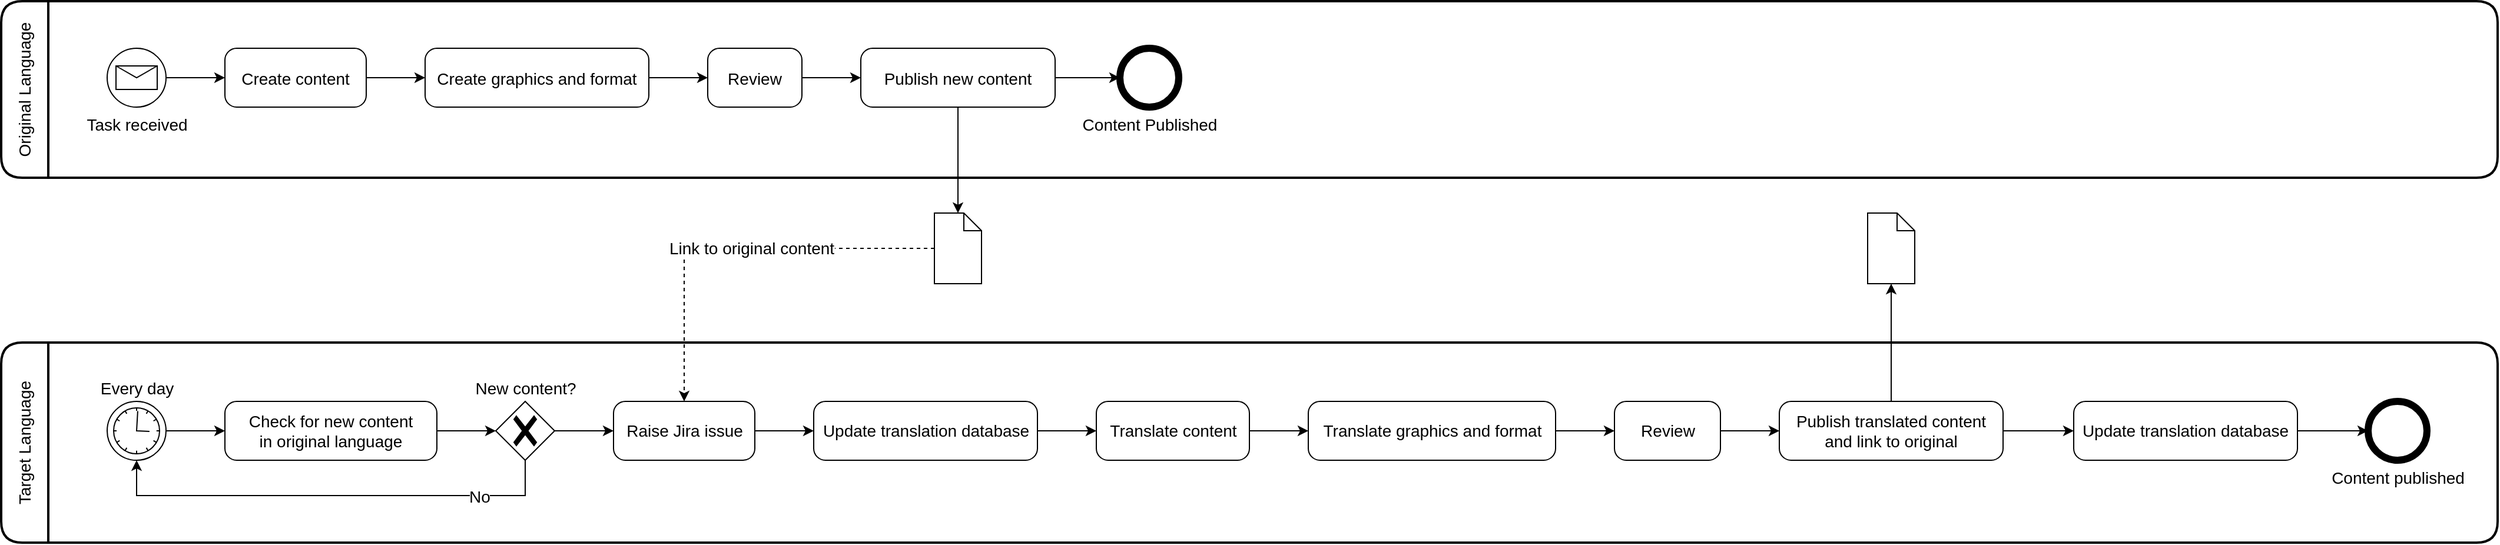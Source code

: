 <mxfile version="14.6.6" pages="3"><diagram id="6QW5GjqWHL6qYA79PMtn" name="Existing Translation Process"><mxGraphModel dx="2315" dy="1533" grid="1" gridSize="10" guides="1" tooltips="1" connect="1" arrows="1" fold="1" page="0" pageScale="1" pageWidth="827" pageHeight="1169" math="0" shadow="0"><root><mxCell id="0"/><mxCell id="1" parent="0"/><mxCell id="gIL1eU1mDaq3mbdSetfR-4" value="&lt;div style=&quot;font-size: 14px;&quot;&gt;Original Language&lt;/div&gt;" style="swimlane;html=1;startSize=40;fontStyle=0;collapsible=0;horizontal=0;swimlaneLine=1;swimlaneFillColor=#ffffff;strokeWidth=2;whiteSpace=wrap;fontSize=14;rounded=1;" vertex="1" parent="1"><mxGeometry x="-80" y="-20" width="2120" height="150" as="geometry"/></mxCell><mxCell id="gIL1eU1mDaq3mbdSetfR-5" value="Task received" style="shape=mxgraph.bpmn.event;html=1;verticalLabelPosition=bottom;labelBackgroundColor=#ffffff;verticalAlign=top;align=center;perimeter=ellipsePerimeter;outlineConnect=0;aspect=fixed;outline=standard;symbol=message;rounded=1;fontSize=14;" vertex="1" parent="gIL1eU1mDaq3mbdSetfR-4"><mxGeometry x="90" y="40" width="50" height="50" as="geometry"/></mxCell><mxCell id="gIL1eU1mDaq3mbdSetfR-6" value="Create content" style="shape=mxgraph.bpmn.task;rectStyle=rounded;size=10;taskMarker=abstract;rounded=1;fontSize=14;" vertex="1" parent="gIL1eU1mDaq3mbdSetfR-4"><mxGeometry x="190" y="40" width="120" height="50" as="geometry"/></mxCell><mxCell id="gIL1eU1mDaq3mbdSetfR-7" value="" style="edgeStyle=orthogonalEdgeStyle;rounded=0;orthogonalLoop=1;jettySize=auto;html=1;fontSize=14;" edge="1" parent="gIL1eU1mDaq3mbdSetfR-4" source="gIL1eU1mDaq3mbdSetfR-5" target="gIL1eU1mDaq3mbdSetfR-6"><mxGeometry relative="1" as="geometry"/></mxCell><mxCell id="gIL1eU1mDaq3mbdSetfR-8" value="Create graphics and format" style="shape=mxgraph.bpmn.task;rectStyle=rounded;size=10;taskMarker=abstract;rounded=1;fontSize=14;" vertex="1" parent="gIL1eU1mDaq3mbdSetfR-4"><mxGeometry x="360" y="40" width="190" height="50" as="geometry"/></mxCell><mxCell id="gIL1eU1mDaq3mbdSetfR-9" value="" style="edgeStyle=orthogonalEdgeStyle;rounded=0;orthogonalLoop=1;jettySize=auto;html=1;fontSize=14;" edge="1" parent="gIL1eU1mDaq3mbdSetfR-4" source="gIL1eU1mDaq3mbdSetfR-6" target="gIL1eU1mDaq3mbdSetfR-8"><mxGeometry relative="1" as="geometry"/></mxCell><mxCell id="gIL1eU1mDaq3mbdSetfR-10" value="Review" style="shape=mxgraph.bpmn.task;rectStyle=rounded;size=10;taskMarker=abstract;rounded=1;fontSize=14;" vertex="1" parent="gIL1eU1mDaq3mbdSetfR-4"><mxGeometry x="600" y="40" width="80" height="50" as="geometry"/></mxCell><mxCell id="gIL1eU1mDaq3mbdSetfR-11" value="" style="edgeStyle=orthogonalEdgeStyle;rounded=0;orthogonalLoop=1;jettySize=auto;html=1;fontSize=14;" edge="1" parent="gIL1eU1mDaq3mbdSetfR-4" source="gIL1eU1mDaq3mbdSetfR-8" target="gIL1eU1mDaq3mbdSetfR-10"><mxGeometry relative="1" as="geometry"/></mxCell><mxCell id="gIL1eU1mDaq3mbdSetfR-12" value="Publish new content" style="shape=mxgraph.bpmn.task;rectStyle=rounded;size=10;taskMarker=abstract;rounded=1;fontSize=14;" vertex="1" parent="gIL1eU1mDaq3mbdSetfR-4"><mxGeometry x="730" y="40" width="165" height="50" as="geometry"/></mxCell><mxCell id="gIL1eU1mDaq3mbdSetfR-13" value="" style="edgeStyle=orthogonalEdgeStyle;rounded=0;orthogonalLoop=1;jettySize=auto;html=1;fontSize=14;" edge="1" parent="gIL1eU1mDaq3mbdSetfR-4" source="gIL1eU1mDaq3mbdSetfR-10" target="gIL1eU1mDaq3mbdSetfR-12"><mxGeometry relative="1" as="geometry"/></mxCell><mxCell id="gIL1eU1mDaq3mbdSetfR-14" value="Content Published" style="shape=mxgraph.bpmn.event;html=1;verticalLabelPosition=bottom;labelBackgroundColor=#ffffff;verticalAlign=top;align=center;perimeter=ellipsePerimeter;outlineConnect=0;aspect=fixed;outline=end;symbol=terminate2;rounded=1;fontSize=14;strokeWidth=2;" vertex="1" parent="gIL1eU1mDaq3mbdSetfR-4"><mxGeometry x="950" y="40" width="50" height="50" as="geometry"/></mxCell><mxCell id="gIL1eU1mDaq3mbdSetfR-15" value="" style="edgeStyle=orthogonalEdgeStyle;rounded=0;orthogonalLoop=1;jettySize=auto;html=1;fontSize=14;" edge="1" parent="gIL1eU1mDaq3mbdSetfR-4" source="gIL1eU1mDaq3mbdSetfR-12" target="gIL1eU1mDaq3mbdSetfR-14"><mxGeometry relative="1" as="geometry"/></mxCell><mxCell id="gIL1eU1mDaq3mbdSetfR-16" value="Target Language" style="swimlane;html=1;startSize=40;fontStyle=0;collapsible=0;horizontal=0;swimlaneLine=1;swimlaneFillColor=#ffffff;strokeWidth=2;rounded=1;fontSize=14;whiteSpace=wrap;" vertex="1" parent="1"><mxGeometry x="-80" y="270" width="2120" height="170" as="geometry"/></mxCell><mxCell id="gIL1eU1mDaq3mbdSetfR-21" value="Every day" style="shape=mxgraph.bpmn.event;html=1;verticalLabelPosition=top;labelBackgroundColor=#ffffff;verticalAlign=bottom;align=center;perimeter=ellipsePerimeter;outlineConnect=0;aspect=fixed;outline=standard;symbol=timer;rounded=1;fontSize=14;strokeWidth=1;fillColor=#ffffff;labelPosition=center;" vertex="1" parent="gIL1eU1mDaq3mbdSetfR-16"><mxGeometry x="90" y="50" width="50" height="50" as="geometry"/></mxCell><mxCell id="gIL1eU1mDaq3mbdSetfR-22" value="Check for new content &lt;br&gt;in original language" style="shape=mxgraph.bpmn.task;rectStyle=rounded;size=10;taskMarker=abstract;rounded=1;fontSize=14;strokeWidth=1;fillColor=#ffffff;whiteSpace=wrap;html=1;" vertex="1" parent="gIL1eU1mDaq3mbdSetfR-16"><mxGeometry x="190" y="50" width="180" height="50" as="geometry"/></mxCell><mxCell id="gIL1eU1mDaq3mbdSetfR-23" value="" style="edgeStyle=orthogonalEdgeStyle;rounded=0;orthogonalLoop=1;jettySize=auto;html=1;fontSize=14;" edge="1" parent="gIL1eU1mDaq3mbdSetfR-16" source="gIL1eU1mDaq3mbdSetfR-21" target="gIL1eU1mDaq3mbdSetfR-22"><mxGeometry relative="1" as="geometry"/></mxCell><mxCell id="gIL1eU1mDaq3mbdSetfR-26" style="edgeStyle=orthogonalEdgeStyle;rounded=0;orthogonalLoop=1;jettySize=auto;html=1;fontSize=14;" edge="1" parent="gIL1eU1mDaq3mbdSetfR-16" source="gIL1eU1mDaq3mbdSetfR-24" target="gIL1eU1mDaq3mbdSetfR-21"><mxGeometry relative="1" as="geometry"><Array as="points"><mxPoint x="445" y="130"/><mxPoint x="115" y="130"/></Array></mxGeometry></mxCell><mxCell id="gIL1eU1mDaq3mbdSetfR-27" value="No" style="edgeLabel;html=1;align=center;verticalAlign=middle;resizable=0;points=[];fontSize=14;" vertex="1" connectable="0" parent="gIL1eU1mDaq3mbdSetfR-26"><mxGeometry x="-0.643" y="1" relative="1" as="geometry"><mxPoint as="offset"/></mxGeometry></mxCell><mxCell id="gIL1eU1mDaq3mbdSetfR-24" value="New content?" style="shape=mxgraph.bpmn.gateway2;html=1;verticalLabelPosition=top;labelBackgroundColor=#ffffff;verticalAlign=bottom;align=center;perimeter=rhombusPerimeter;outlineConnect=0;outline=none;symbol=none;gwType=exclusive;rounded=1;fontSize=14;strokeWidth=1;fillColor=#ffffff;labelPosition=center;" vertex="1" parent="gIL1eU1mDaq3mbdSetfR-16"><mxGeometry x="420" y="50" width="50" height="50" as="geometry"/></mxCell><mxCell id="gIL1eU1mDaq3mbdSetfR-25" value="" style="edgeStyle=orthogonalEdgeStyle;rounded=0;orthogonalLoop=1;jettySize=auto;html=1;fontSize=14;" edge="1" parent="gIL1eU1mDaq3mbdSetfR-16" source="gIL1eU1mDaq3mbdSetfR-22" target="gIL1eU1mDaq3mbdSetfR-24"><mxGeometry relative="1" as="geometry"/></mxCell><mxCell id="gIL1eU1mDaq3mbdSetfR-28" value="Raise Jira issue" style="shape=mxgraph.bpmn.task;rectStyle=rounded;size=10;taskMarker=abstract;rounded=1;fontSize=14;strokeWidth=1;fillColor=#ffffff;html=1;" vertex="1" parent="gIL1eU1mDaq3mbdSetfR-16"><mxGeometry x="520" y="50" width="120" height="50" as="geometry"/></mxCell><mxCell id="gIL1eU1mDaq3mbdSetfR-29" value="" style="edgeStyle=orthogonalEdgeStyle;rounded=0;orthogonalLoop=1;jettySize=auto;html=1;fontSize=14;" edge="1" parent="gIL1eU1mDaq3mbdSetfR-16" source="gIL1eU1mDaq3mbdSetfR-24" target="gIL1eU1mDaq3mbdSetfR-28"><mxGeometry relative="1" as="geometry"/></mxCell><mxCell id="gIL1eU1mDaq3mbdSetfR-31" value="Update translation database" style="shape=mxgraph.bpmn.task;rectStyle=rounded;size=10;taskMarker=abstract;rounded=1;fontSize=14;strokeWidth=1;fillColor=#ffffff;html=1;" vertex="1" parent="gIL1eU1mDaq3mbdSetfR-16"><mxGeometry x="690" y="50" width="190" height="50" as="geometry"/></mxCell><mxCell id="gIL1eU1mDaq3mbdSetfR-32" value="" style="edgeStyle=orthogonalEdgeStyle;rounded=0;orthogonalLoop=1;jettySize=auto;html=1;fontSize=14;" edge="1" parent="gIL1eU1mDaq3mbdSetfR-16" source="gIL1eU1mDaq3mbdSetfR-28" target="gIL1eU1mDaq3mbdSetfR-31"><mxGeometry relative="1" as="geometry"/></mxCell><mxCell id="gIL1eU1mDaq3mbdSetfR-46" value="Content published" style="shape=mxgraph.bpmn.event;html=1;verticalLabelPosition=bottom;labelBackgroundColor=#ffffff;verticalAlign=top;align=center;perimeter=ellipsePerimeter;outlineConnect=0;aspect=fixed;outline=end;symbol=terminate2;rounded=1;fontSize=14;strokeWidth=2;fillColor=#ffffff;" vertex="1" parent="gIL1eU1mDaq3mbdSetfR-16"><mxGeometry x="2010" y="50" width="50" height="50" as="geometry"/></mxCell><mxCell id="gIL1eU1mDaq3mbdSetfR-33" value="Translate content" style="shape=mxgraph.bpmn.task;rectStyle=rounded;size=10;taskMarker=abstract;rounded=1;fontSize=14;strokeWidth=1;fillColor=#ffffff;html=1;" vertex="1" parent="gIL1eU1mDaq3mbdSetfR-16"><mxGeometry x="930" y="50" width="130" height="50" as="geometry"/></mxCell><mxCell id="gIL1eU1mDaq3mbdSetfR-34" value="" style="edgeStyle=orthogonalEdgeStyle;rounded=0;orthogonalLoop=1;jettySize=auto;html=1;fontSize=14;" edge="1" parent="gIL1eU1mDaq3mbdSetfR-16" source="gIL1eU1mDaq3mbdSetfR-31" target="gIL1eU1mDaq3mbdSetfR-33"><mxGeometry relative="1" as="geometry"/></mxCell><mxCell id="gIL1eU1mDaq3mbdSetfR-35" value="Translate graphics and format" style="shape=mxgraph.bpmn.task;rectStyle=rounded;size=10;taskMarker=abstract;rounded=1;fontSize=14;strokeWidth=1;fillColor=#ffffff;html=1;" vertex="1" parent="gIL1eU1mDaq3mbdSetfR-16"><mxGeometry x="1110" y="50" width="210" height="50" as="geometry"/></mxCell><mxCell id="gIL1eU1mDaq3mbdSetfR-36" value="" style="edgeStyle=orthogonalEdgeStyle;rounded=0;orthogonalLoop=1;jettySize=auto;html=1;fontSize=14;" edge="1" parent="gIL1eU1mDaq3mbdSetfR-16" source="gIL1eU1mDaq3mbdSetfR-33" target="gIL1eU1mDaq3mbdSetfR-35"><mxGeometry relative="1" as="geometry"/></mxCell><mxCell id="gIL1eU1mDaq3mbdSetfR-37" value="Review" style="shape=mxgraph.bpmn.task;rectStyle=rounded;size=10;taskMarker=abstract;rounded=1;fontSize=14;strokeWidth=1;fillColor=#ffffff;html=1;" vertex="1" parent="gIL1eU1mDaq3mbdSetfR-16"><mxGeometry x="1370" y="50" width="90" height="50" as="geometry"/></mxCell><mxCell id="gIL1eU1mDaq3mbdSetfR-38" value="" style="edgeStyle=orthogonalEdgeStyle;rounded=0;orthogonalLoop=1;jettySize=auto;html=1;fontSize=14;" edge="1" parent="gIL1eU1mDaq3mbdSetfR-16" source="gIL1eU1mDaq3mbdSetfR-35" target="gIL1eU1mDaq3mbdSetfR-37"><mxGeometry relative="1" as="geometry"/></mxCell><mxCell id="gIL1eU1mDaq3mbdSetfR-39" value="Publish translated content &lt;br&gt;and link to original" style="shape=mxgraph.bpmn.task;rectStyle=rounded;size=10;taskMarker=abstract;rounded=1;fontSize=14;strokeWidth=1;fillColor=#ffffff;html=1;whiteSpace=wrap;" vertex="1" parent="gIL1eU1mDaq3mbdSetfR-16"><mxGeometry x="1510" y="50" width="190" height="50" as="geometry"/></mxCell><mxCell id="gIL1eU1mDaq3mbdSetfR-40" value="" style="edgeStyle=orthogonalEdgeStyle;rounded=0;orthogonalLoop=1;jettySize=auto;html=1;fontSize=14;" edge="1" parent="gIL1eU1mDaq3mbdSetfR-16" source="gIL1eU1mDaq3mbdSetfR-37" target="gIL1eU1mDaq3mbdSetfR-39"><mxGeometry relative="1" as="geometry"/></mxCell><mxCell id="gIL1eU1mDaq3mbdSetfR-41" value="Update translation database" style="shape=mxgraph.bpmn.task;rectStyle=rounded;size=10;taskMarker=abstract;rounded=1;fontSize=14;strokeWidth=1;fillColor=#ffffff;html=1;whiteSpace=wrap;" vertex="1" parent="gIL1eU1mDaq3mbdSetfR-16"><mxGeometry x="1760" y="50" width="190" height="50" as="geometry"/></mxCell><mxCell id="gIL1eU1mDaq3mbdSetfR-42" value="" style="edgeStyle=orthogonalEdgeStyle;rounded=0;orthogonalLoop=1;jettySize=auto;html=1;fontSize=14;" edge="1" parent="gIL1eU1mDaq3mbdSetfR-16" source="gIL1eU1mDaq3mbdSetfR-39" target="gIL1eU1mDaq3mbdSetfR-41"><mxGeometry relative="1" as="geometry"/></mxCell><mxCell id="gIL1eU1mDaq3mbdSetfR-44" value="" style="edgeStyle=orthogonalEdgeStyle;rounded=0;orthogonalLoop=1;jettySize=auto;html=1;fontSize=14;" edge="1" parent="gIL1eU1mDaq3mbdSetfR-16" source="gIL1eU1mDaq3mbdSetfR-41" target="gIL1eU1mDaq3mbdSetfR-46"><mxGeometry relative="1" as="geometry"><mxPoint x="2450" y="75" as="targetPoint"/></mxGeometry></mxCell><mxCell id="gIL1eU1mDaq3mbdSetfR-49" style="edgeStyle=orthogonalEdgeStyle;rounded=0;orthogonalLoop=1;jettySize=auto;html=1;fontSize=14;" edge="1" parent="1" source="gIL1eU1mDaq3mbdSetfR-39" target="gIL1eU1mDaq3mbdSetfR-48"><mxGeometry relative="1" as="geometry"/></mxCell><mxCell id="gIL1eU1mDaq3mbdSetfR-50" style="edgeStyle=orthogonalEdgeStyle;rounded=0;orthogonalLoop=1;jettySize=auto;html=1;fontSize=14;dashed=1;" edge="1" parent="1" source="gIL1eU1mDaq3mbdSetfR-47" target="gIL1eU1mDaq3mbdSetfR-28"><mxGeometry relative="1" as="geometry"/></mxCell><mxCell id="gIL1eU1mDaq3mbdSetfR-51" value="Link to original content" style="edgeLabel;html=1;align=center;verticalAlign=middle;resizable=0;points=[];fontSize=14;" vertex="1" connectable="0" parent="gIL1eU1mDaq3mbdSetfR-50"><mxGeometry x="0.034" y="2" relative="1" as="geometry"><mxPoint x="21" y="-2" as="offset"/></mxGeometry></mxCell><mxCell id="gIL1eU1mDaq3mbdSetfR-47" value="" style="shape=mxgraph.bpmn.data;labelPosition=center;verticalLabelPosition=bottom;align=center;verticalAlign=top;size=15;rounded=1;fontSize=14;strokeWidth=1;fillColor=#ffffff;html=1;" vertex="1" parent="1"><mxGeometry x="712.5" y="160" width="40" height="60" as="geometry"/></mxCell><mxCell id="gIL1eU1mDaq3mbdSetfR-20" style="edgeStyle=orthogonalEdgeStyle;rounded=0;orthogonalLoop=1;jettySize=auto;html=1;fontSize=14;" edge="1" parent="1" source="gIL1eU1mDaq3mbdSetfR-12" target="gIL1eU1mDaq3mbdSetfR-47"><mxGeometry relative="1" as="geometry"><mxPoint x="902.5" y="160" as="targetPoint"/></mxGeometry></mxCell><mxCell id="gIL1eU1mDaq3mbdSetfR-48" value="" style="shape=mxgraph.bpmn.data;labelPosition=center;verticalLabelPosition=bottom;align=center;verticalAlign=top;size=15;rounded=1;fontSize=14;strokeWidth=1;fillColor=#ffffff;html=1;" vertex="1" parent="1"><mxGeometry x="1505" y="160" width="40" height="60" as="geometry"/></mxCell></root></mxGraphModel></diagram><diagram id="ZFTAoZPFGqcZatlkund_" name="Optimizable Steps"><mxGraphModel dx="3515" dy="2333" grid="1" gridSize="10" guides="1" tooltips="1" connect="1" arrows="1" fold="1" page="0" pageScale="1" pageWidth="827" pageHeight="1169" math="0" shadow="0"><root><mxCell id="qwkOqAoYYIipw8zHKMG3-0"/><mxCell id="qwkOqAoYYIipw8zHKMG3-1" parent="qwkOqAoYYIipw8zHKMG3-0"/><mxCell id="qwkOqAoYYIipw8zHKMG3-2" value="&lt;div style=&quot;font-size: 14px;&quot;&gt;Original Language&lt;/div&gt;" style="swimlane;html=1;startSize=40;fontStyle=0;collapsible=0;horizontal=0;swimlaneLine=1;swimlaneFillColor=#ffffff;strokeWidth=2;whiteSpace=wrap;fontSize=14;rounded=1;" vertex="1" parent="qwkOqAoYYIipw8zHKMG3-1"><mxGeometry x="-1280" y="-800" width="2120" height="150" as="geometry"/></mxCell><mxCell id="qwkOqAoYYIipw8zHKMG3-3" value="Task received" style="shape=mxgraph.bpmn.event;html=1;verticalLabelPosition=bottom;labelBackgroundColor=#ffffff;verticalAlign=top;align=center;perimeter=ellipsePerimeter;outlineConnect=0;aspect=fixed;outline=standard;symbol=message;rounded=1;fontSize=14;" vertex="1" parent="qwkOqAoYYIipw8zHKMG3-2"><mxGeometry x="90" y="40" width="50" height="50" as="geometry"/></mxCell><mxCell id="qwkOqAoYYIipw8zHKMG3-4" value="Create content" style="shape=mxgraph.bpmn.task;rectStyle=rounded;size=10;taskMarker=abstract;rounded=1;fontSize=14;" vertex="1" parent="qwkOqAoYYIipw8zHKMG3-2"><mxGeometry x="190" y="40" width="120" height="50" as="geometry"/></mxCell><mxCell id="qwkOqAoYYIipw8zHKMG3-5" value="" style="edgeStyle=orthogonalEdgeStyle;rounded=0;orthogonalLoop=1;jettySize=auto;html=1;fontSize=14;" edge="1" parent="qwkOqAoYYIipw8zHKMG3-2" source="qwkOqAoYYIipw8zHKMG3-3" target="qwkOqAoYYIipw8zHKMG3-4"><mxGeometry relative="1" as="geometry"/></mxCell><mxCell id="qwkOqAoYYIipw8zHKMG3-6" value="Create graphics and format" style="shape=mxgraph.bpmn.task;rectStyle=rounded;size=10;taskMarker=abstract;rounded=1;fontSize=14;" vertex="1" parent="qwkOqAoYYIipw8zHKMG3-2"><mxGeometry x="360" y="40" width="190" height="50" as="geometry"/></mxCell><mxCell id="qwkOqAoYYIipw8zHKMG3-7" value="" style="edgeStyle=orthogonalEdgeStyle;rounded=0;orthogonalLoop=1;jettySize=auto;html=1;fontSize=14;" edge="1" parent="qwkOqAoYYIipw8zHKMG3-2" source="qwkOqAoYYIipw8zHKMG3-4" target="qwkOqAoYYIipw8zHKMG3-6"><mxGeometry relative="1" as="geometry"/></mxCell><mxCell id="qwkOqAoYYIipw8zHKMG3-8" value="Review" style="shape=mxgraph.bpmn.task;rectStyle=rounded;size=10;taskMarker=abstract;rounded=1;fontSize=14;" vertex="1" parent="qwkOqAoYYIipw8zHKMG3-2"><mxGeometry x="600" y="40" width="80" height="50" as="geometry"/></mxCell><mxCell id="qwkOqAoYYIipw8zHKMG3-9" value="" style="edgeStyle=orthogonalEdgeStyle;rounded=0;orthogonalLoop=1;jettySize=auto;html=1;fontSize=14;" edge="1" parent="qwkOqAoYYIipw8zHKMG3-2" source="qwkOqAoYYIipw8zHKMG3-6" target="qwkOqAoYYIipw8zHKMG3-8"><mxGeometry relative="1" as="geometry"/></mxCell><mxCell id="qwkOqAoYYIipw8zHKMG3-10" value="Publish new content" style="shape=mxgraph.bpmn.task;rectStyle=rounded;size=10;taskMarker=abstract;rounded=1;fontSize=14;" vertex="1" parent="qwkOqAoYYIipw8zHKMG3-2"><mxGeometry x="730" y="40" width="165" height="50" as="geometry"/></mxCell><mxCell id="qwkOqAoYYIipw8zHKMG3-11" value="" style="edgeStyle=orthogonalEdgeStyle;rounded=0;orthogonalLoop=1;jettySize=auto;html=1;fontSize=14;" edge="1" parent="qwkOqAoYYIipw8zHKMG3-2" source="qwkOqAoYYIipw8zHKMG3-8" target="qwkOqAoYYIipw8zHKMG3-10"><mxGeometry relative="1" as="geometry"/></mxCell><mxCell id="qwkOqAoYYIipw8zHKMG3-12" value="Content Published" style="shape=mxgraph.bpmn.event;html=1;verticalLabelPosition=bottom;labelBackgroundColor=#ffffff;verticalAlign=top;align=center;perimeter=ellipsePerimeter;outlineConnect=0;aspect=fixed;outline=end;symbol=terminate2;rounded=1;fontSize=14;strokeWidth=2;" vertex="1" parent="qwkOqAoYYIipw8zHKMG3-2"><mxGeometry x="950" y="40" width="50" height="50" as="geometry"/></mxCell><mxCell id="qwkOqAoYYIipw8zHKMG3-13" value="" style="edgeStyle=orthogonalEdgeStyle;rounded=0;orthogonalLoop=1;jettySize=auto;html=1;fontSize=14;" edge="1" parent="qwkOqAoYYIipw8zHKMG3-2" source="qwkOqAoYYIipw8zHKMG3-10" target="qwkOqAoYYIipw8zHKMG3-12"><mxGeometry relative="1" as="geometry"/></mxCell><mxCell id="qwkOqAoYYIipw8zHKMG3-14" value="Target Language" style="swimlane;html=1;startSize=40;fontStyle=0;collapsible=0;horizontal=0;swimlaneLine=1;swimlaneFillColor=#ffffff;strokeWidth=2;rounded=1;fontSize=14;whiteSpace=wrap;" vertex="1" parent="qwkOqAoYYIipw8zHKMG3-1"><mxGeometry x="-1280" y="-510" width="2120" height="170" as="geometry"/></mxCell><mxCell id="qwkOqAoYYIipw8zHKMG3-15" value="Every day" style="shape=mxgraph.bpmn.event;html=1;verticalLabelPosition=top;labelBackgroundColor=#ffffff;verticalAlign=bottom;align=center;perimeter=ellipsePerimeter;outlineConnect=0;aspect=fixed;outline=standard;symbol=timer;rounded=1;fontSize=14;strokeWidth=1;fillColor=#ffffff;labelPosition=center;fontColor=#FF8000;strokeColor=#FF8000;" vertex="1" parent="qwkOqAoYYIipw8zHKMG3-14"><mxGeometry x="90" y="50" width="50" height="50" as="geometry"/></mxCell><mxCell id="qwkOqAoYYIipw8zHKMG3-16" value="Check for new content &lt;br&gt;in original language" style="shape=mxgraph.bpmn.task;rectStyle=rounded;size=10;taskMarker=abstract;rounded=1;fontSize=14;strokeWidth=1;fillColor=#ffffff;whiteSpace=wrap;html=1;fontColor=#FF8000;strokeColor=#FF8000;" vertex="1" parent="qwkOqAoYYIipw8zHKMG3-14"><mxGeometry x="190" y="50" width="180" height="50" as="geometry"/></mxCell><mxCell id="qwkOqAoYYIipw8zHKMG3-17" value="" style="edgeStyle=orthogonalEdgeStyle;rounded=0;orthogonalLoop=1;jettySize=auto;html=1;fontSize=14;fontColor=#FF8000;strokeColor=#FF8000;" edge="1" parent="qwkOqAoYYIipw8zHKMG3-14" source="qwkOqAoYYIipw8zHKMG3-15" target="qwkOqAoYYIipw8zHKMG3-16"><mxGeometry relative="1" as="geometry"/></mxCell><mxCell id="qwkOqAoYYIipw8zHKMG3-18" style="edgeStyle=orthogonalEdgeStyle;rounded=0;orthogonalLoop=1;jettySize=auto;html=1;fontSize=14;fontColor=#FF8000;strokeColor=#FF8000;" edge="1" parent="qwkOqAoYYIipw8zHKMG3-14" source="qwkOqAoYYIipw8zHKMG3-20" target="qwkOqAoYYIipw8zHKMG3-15"><mxGeometry relative="1" as="geometry"><Array as="points"><mxPoint x="445" y="130"/><mxPoint x="115" y="130"/></Array></mxGeometry></mxCell><mxCell id="qwkOqAoYYIipw8zHKMG3-19" value="No" style="edgeLabel;html=1;align=center;verticalAlign=middle;resizable=0;points=[];fontSize=14;fontColor=#FF8000;" vertex="1" connectable="0" parent="qwkOqAoYYIipw8zHKMG3-18"><mxGeometry x="-0.643" y="1" relative="1" as="geometry"><mxPoint as="offset"/></mxGeometry></mxCell><mxCell id="qwkOqAoYYIipw8zHKMG3-20" value="New content?" style="shape=mxgraph.bpmn.gateway2;html=1;verticalLabelPosition=top;labelBackgroundColor=#ffffff;verticalAlign=bottom;align=center;perimeter=rhombusPerimeter;outlineConnect=0;outline=none;symbol=none;gwType=exclusive;rounded=1;fontSize=14;strokeWidth=1;fillColor=#ffffff;labelPosition=center;fontColor=#FF8000;strokeColor=#FF8000;" vertex="1" parent="qwkOqAoYYIipw8zHKMG3-14"><mxGeometry x="420" y="50" width="50" height="50" as="geometry"/></mxCell><mxCell id="qwkOqAoYYIipw8zHKMG3-21" value="" style="edgeStyle=orthogonalEdgeStyle;rounded=0;orthogonalLoop=1;jettySize=auto;html=1;fontSize=14;fontColor=#FF8000;strokeColor=#FF8000;" edge="1" parent="qwkOqAoYYIipw8zHKMG3-14" source="qwkOqAoYYIipw8zHKMG3-16" target="qwkOqAoYYIipw8zHKMG3-20"><mxGeometry relative="1" as="geometry"/></mxCell><mxCell id="qwkOqAoYYIipw8zHKMG3-22" value="Raise Jira issue" style="shape=mxgraph.bpmn.task;rectStyle=rounded;size=10;taskMarker=abstract;rounded=1;fontSize=14;strokeWidth=1;fillColor=#ffffff;html=1;fontColor=#FF8000;strokeColor=#FF8000;" vertex="1" parent="qwkOqAoYYIipw8zHKMG3-14"><mxGeometry x="520" y="50" width="120" height="50" as="geometry"/></mxCell><mxCell id="qwkOqAoYYIipw8zHKMG3-23" value="" style="edgeStyle=orthogonalEdgeStyle;rounded=0;orthogonalLoop=1;jettySize=auto;html=1;fontSize=14;fontColor=#FF8000;strokeColor=#FF8000;" edge="1" parent="qwkOqAoYYIipw8zHKMG3-14" source="qwkOqAoYYIipw8zHKMG3-20" target="qwkOqAoYYIipw8zHKMG3-22"><mxGeometry relative="1" as="geometry"/></mxCell><mxCell id="qwkOqAoYYIipw8zHKMG3-24" value="Update translation database" style="shape=mxgraph.bpmn.task;rectStyle=rounded;size=10;taskMarker=abstract;rounded=1;fontSize=14;strokeWidth=1;fillColor=#ffffff;html=1;fontColor=#FF8000;strokeColor=#FF8000;" vertex="1" parent="qwkOqAoYYIipw8zHKMG3-14"><mxGeometry x="690" y="50" width="190" height="50" as="geometry"/></mxCell><mxCell id="qwkOqAoYYIipw8zHKMG3-25" value="" style="edgeStyle=orthogonalEdgeStyle;rounded=0;orthogonalLoop=1;jettySize=auto;html=1;fontSize=14;fontColor=#FF8000;strokeColor=#FF8000;" edge="1" parent="qwkOqAoYYIipw8zHKMG3-14" source="qwkOqAoYYIipw8zHKMG3-22" target="qwkOqAoYYIipw8zHKMG3-24"><mxGeometry relative="1" as="geometry"/></mxCell><mxCell id="qwkOqAoYYIipw8zHKMG3-26" value="Content published" style="shape=mxgraph.bpmn.event;html=1;verticalLabelPosition=bottom;labelBackgroundColor=#ffffff;verticalAlign=top;align=center;perimeter=ellipsePerimeter;outlineConnect=0;aspect=fixed;outline=end;symbol=terminate2;rounded=1;fontSize=14;strokeWidth=2;fillColor=#ffffff;" vertex="1" parent="qwkOqAoYYIipw8zHKMG3-14"><mxGeometry x="2010" y="50" width="50" height="50" as="geometry"/></mxCell><mxCell id="qwkOqAoYYIipw8zHKMG3-27" value="Translate content" style="shape=mxgraph.bpmn.task;rectStyle=rounded;size=10;taskMarker=abstract;rounded=1;fontSize=14;strokeWidth=1;fillColor=#ffffff;html=1;" vertex="1" parent="qwkOqAoYYIipw8zHKMG3-14"><mxGeometry x="930" y="50" width="130" height="50" as="geometry"/></mxCell><mxCell id="qwkOqAoYYIipw8zHKMG3-28" value="" style="edgeStyle=orthogonalEdgeStyle;rounded=0;orthogonalLoop=1;jettySize=auto;html=1;fontSize=14;" edge="1" parent="qwkOqAoYYIipw8zHKMG3-14" source="qwkOqAoYYIipw8zHKMG3-24" target="qwkOqAoYYIipw8zHKMG3-27"><mxGeometry relative="1" as="geometry"/></mxCell><mxCell id="qwkOqAoYYIipw8zHKMG3-29" value="Translate graphics and format" style="shape=mxgraph.bpmn.task;rectStyle=rounded;size=10;taskMarker=abstract;rounded=1;fontSize=14;strokeWidth=1;fillColor=#ffffff;html=1;" vertex="1" parent="qwkOqAoYYIipw8zHKMG3-14"><mxGeometry x="1110" y="50" width="210" height="50" as="geometry"/></mxCell><mxCell id="qwkOqAoYYIipw8zHKMG3-30" value="" style="edgeStyle=orthogonalEdgeStyle;rounded=0;orthogonalLoop=1;jettySize=auto;html=1;fontSize=14;" edge="1" parent="qwkOqAoYYIipw8zHKMG3-14" source="qwkOqAoYYIipw8zHKMG3-27" target="qwkOqAoYYIipw8zHKMG3-29"><mxGeometry relative="1" as="geometry"/></mxCell><mxCell id="qwkOqAoYYIipw8zHKMG3-31" value="Review" style="shape=mxgraph.bpmn.task;rectStyle=rounded;size=10;taskMarker=abstract;rounded=1;fontSize=14;strokeWidth=1;fillColor=#ffffff;html=1;" vertex="1" parent="qwkOqAoYYIipw8zHKMG3-14"><mxGeometry x="1370" y="50" width="90" height="50" as="geometry"/></mxCell><mxCell id="qwkOqAoYYIipw8zHKMG3-32" value="" style="edgeStyle=orthogonalEdgeStyle;rounded=0;orthogonalLoop=1;jettySize=auto;html=1;fontSize=14;" edge="1" parent="qwkOqAoYYIipw8zHKMG3-14" source="qwkOqAoYYIipw8zHKMG3-29" target="qwkOqAoYYIipw8zHKMG3-31"><mxGeometry relative="1" as="geometry"/></mxCell><mxCell id="qwkOqAoYYIipw8zHKMG3-33" value="Publish translated content &lt;br&gt;and link to original" style="shape=mxgraph.bpmn.task;rectStyle=rounded;size=10;taskMarker=abstract;rounded=1;fontSize=14;strokeWidth=1;fillColor=#ffffff;html=1;whiteSpace=wrap;" vertex="1" parent="qwkOqAoYYIipw8zHKMG3-14"><mxGeometry x="1510" y="50" width="190" height="50" as="geometry"/></mxCell><mxCell id="qwkOqAoYYIipw8zHKMG3-34" value="" style="edgeStyle=orthogonalEdgeStyle;rounded=0;orthogonalLoop=1;jettySize=auto;html=1;fontSize=14;" edge="1" parent="qwkOqAoYYIipw8zHKMG3-14" source="qwkOqAoYYIipw8zHKMG3-31" target="qwkOqAoYYIipw8zHKMG3-33"><mxGeometry relative="1" as="geometry"/></mxCell><mxCell id="qwkOqAoYYIipw8zHKMG3-35" value="Update translation database" style="shape=mxgraph.bpmn.task;rectStyle=rounded;size=10;taskMarker=abstract;rounded=1;fontSize=14;strokeWidth=1;fillColor=#ffffff;html=1;whiteSpace=wrap;" vertex="1" parent="qwkOqAoYYIipw8zHKMG3-14"><mxGeometry x="1760" y="50" width="190" height="50" as="geometry"/></mxCell><mxCell id="qwkOqAoYYIipw8zHKMG3-36" value="" style="edgeStyle=orthogonalEdgeStyle;rounded=0;orthogonalLoop=1;jettySize=auto;html=1;fontSize=14;" edge="1" parent="qwkOqAoYYIipw8zHKMG3-14" source="qwkOqAoYYIipw8zHKMG3-33" target="qwkOqAoYYIipw8zHKMG3-35"><mxGeometry relative="1" as="geometry"/></mxCell><mxCell id="qwkOqAoYYIipw8zHKMG3-37" value="" style="edgeStyle=orthogonalEdgeStyle;rounded=0;orthogonalLoop=1;jettySize=auto;html=1;fontSize=14;" edge="1" parent="qwkOqAoYYIipw8zHKMG3-14" source="qwkOqAoYYIipw8zHKMG3-35" target="qwkOqAoYYIipw8zHKMG3-26"><mxGeometry relative="1" as="geometry"><mxPoint x="2450" y="75" as="targetPoint"/></mxGeometry></mxCell><mxCell id="qwkOqAoYYIipw8zHKMG3-38" style="edgeStyle=orthogonalEdgeStyle;rounded=0;orthogonalLoop=1;jettySize=auto;html=1;fontSize=14;" edge="1" parent="qwkOqAoYYIipw8zHKMG3-1" source="qwkOqAoYYIipw8zHKMG3-33" target="qwkOqAoYYIipw8zHKMG3-43"><mxGeometry relative="1" as="geometry"/></mxCell><mxCell id="qwkOqAoYYIipw8zHKMG3-39" style="edgeStyle=orthogonalEdgeStyle;rounded=0;orthogonalLoop=1;jettySize=auto;html=1;fontSize=14;dashed=1;" edge="1" parent="qwkOqAoYYIipw8zHKMG3-1" source="qwkOqAoYYIipw8zHKMG3-41" target="qwkOqAoYYIipw8zHKMG3-22"><mxGeometry relative="1" as="geometry"/></mxCell><mxCell id="qwkOqAoYYIipw8zHKMG3-40" value="Link to original content" style="edgeLabel;html=1;align=center;verticalAlign=middle;resizable=0;points=[];fontSize=14;" vertex="1" connectable="0" parent="qwkOqAoYYIipw8zHKMG3-39"><mxGeometry x="0.034" y="2" relative="1" as="geometry"><mxPoint x="21" y="-2" as="offset"/></mxGeometry></mxCell><mxCell id="qwkOqAoYYIipw8zHKMG3-41" value="" style="shape=mxgraph.bpmn.data;labelPosition=center;verticalLabelPosition=bottom;align=center;verticalAlign=top;size=15;rounded=1;fontSize=14;strokeWidth=1;fillColor=#ffffff;html=1;" vertex="1" parent="qwkOqAoYYIipw8zHKMG3-1"><mxGeometry x="-487.5" y="-620" width="40" height="60" as="geometry"/></mxCell><mxCell id="qwkOqAoYYIipw8zHKMG3-42" style="edgeStyle=orthogonalEdgeStyle;rounded=0;orthogonalLoop=1;jettySize=auto;html=1;fontSize=14;" edge="1" parent="qwkOqAoYYIipw8zHKMG3-1" source="qwkOqAoYYIipw8zHKMG3-10" target="qwkOqAoYYIipw8zHKMG3-41"><mxGeometry relative="1" as="geometry"><mxPoint x="-297.5" y="-620" as="targetPoint"/></mxGeometry></mxCell><mxCell id="qwkOqAoYYIipw8zHKMG3-43" value="" style="shape=mxgraph.bpmn.data;labelPosition=center;verticalLabelPosition=bottom;align=center;verticalAlign=top;size=15;rounded=1;fontSize=14;strokeWidth=1;fillColor=#ffffff;html=1;" vertex="1" parent="qwkOqAoYYIipw8zHKMG3-1"><mxGeometry x="305" y="-620" width="40" height="60" as="geometry"/></mxCell></root></mxGraphModel></diagram><diagram id="Xsnv0hPA6TWvt3a7qraR" name="Improved Translation Process"><mxGraphModel dx="3115" dy="1533" grid="1" gridSize="10" guides="1" tooltips="1" connect="1" arrows="1" fold="1" page="0" pageScale="1" pageWidth="827" pageHeight="1169" math="0" shadow="0"><root><mxCell id="K53K1msak3Y-noCa2cvu-0"/><mxCell id="K53K1msak3Y-noCa2cvu-1" parent="K53K1msak3Y-noCa2cvu-0"/><mxCell id="bwa7LzB4LHzc4ozlYFAH-0" value="&lt;div style=&quot;font-size: 14px;&quot;&gt;Original Language&lt;/div&gt;" style="swimlane;html=1;startSize=40;fontStyle=0;collapsible=0;horizontal=0;swimlaneLine=1;swimlaneFillColor=#ffffff;strokeWidth=2;whiteSpace=wrap;fontSize=14;rounded=1;" vertex="1" parent="K53K1msak3Y-noCa2cvu-1"><mxGeometry x="-880" y="-360" width="1680" height="150" as="geometry"/></mxCell><mxCell id="bwa7LzB4LHzc4ozlYFAH-1" value="Task received" style="shape=mxgraph.bpmn.event;html=1;verticalLabelPosition=bottom;labelBackgroundColor=#ffffff;verticalAlign=top;align=center;perimeter=ellipsePerimeter;outlineConnect=0;aspect=fixed;outline=standard;symbol=message;rounded=1;fontSize=14;" vertex="1" parent="bwa7LzB4LHzc4ozlYFAH-0"><mxGeometry x="90" y="40" width="50" height="50" as="geometry"/></mxCell><mxCell id="bwa7LzB4LHzc4ozlYFAH-2" value="Create content&#xA;Add preview link to Jira task" style="shape=mxgraph.bpmn.task;rectStyle=rounded;size=10;taskMarker=abstract;rounded=1;fontSize=14;" vertex="1" parent="bwa7LzB4LHzc4ozlYFAH-0"><mxGeometry x="190" y="35" width="200" height="60" as="geometry"/></mxCell><mxCell id="bwa7LzB4LHzc4ozlYFAH-3" value="" style="edgeStyle=orthogonalEdgeStyle;rounded=0;orthogonalLoop=1;jettySize=auto;html=1;fontSize=14;" edge="1" parent="bwa7LzB4LHzc4ozlYFAH-0" source="bwa7LzB4LHzc4ozlYFAH-1" target="bwa7LzB4LHzc4ozlYFAH-2"><mxGeometry relative="1" as="geometry"/></mxCell><mxCell id="bwa7LzB4LHzc4ozlYFAH-4" value="Create graphics and format" style="shape=mxgraph.bpmn.task;rectStyle=rounded;size=10;taskMarker=abstract;rounded=1;fontSize=14;" vertex="1" parent="bwa7LzB4LHzc4ozlYFAH-0"><mxGeometry x="460" y="37.5" width="190" height="55" as="geometry"/></mxCell><mxCell id="bwa7LzB4LHzc4ozlYFAH-5" value="" style="edgeStyle=orthogonalEdgeStyle;rounded=0;orthogonalLoop=1;jettySize=auto;html=1;fontSize=14;" edge="1" parent="bwa7LzB4LHzc4ozlYFAH-0" source="bwa7LzB4LHzc4ozlYFAH-2" target="bwa7LzB4LHzc4ozlYFAH-4"><mxGeometry relative="1" as="geometry"/></mxCell><mxCell id="bwa7LzB4LHzc4ozlYFAH-6" value="Review" style="shape=mxgraph.bpmn.task;rectStyle=rounded;size=10;taskMarker=abstract;rounded=1;fontSize=14;" vertex="1" parent="bwa7LzB4LHzc4ozlYFAH-0"><mxGeometry x="720" y="38.75" width="80" height="52.5" as="geometry"/></mxCell><mxCell id="bwa7LzB4LHzc4ozlYFAH-7" value="" style="edgeStyle=orthogonalEdgeStyle;rounded=0;orthogonalLoop=1;jettySize=auto;html=1;fontSize=14;" edge="1" parent="bwa7LzB4LHzc4ozlYFAH-0" source="bwa7LzB4LHzc4ozlYFAH-4" target="bwa7LzB4LHzc4ozlYFAH-6"><mxGeometry relative="1" as="geometry"/></mxCell><mxCell id="bwa7LzB4LHzc4ozlYFAH-8" value="Publish new content" style="shape=mxgraph.bpmn.task;rectStyle=rounded;size=10;taskMarker=abstract;rounded=1;fontSize=14;" vertex="1" parent="bwa7LzB4LHzc4ozlYFAH-0"><mxGeometry x="900" y="38.75" width="165" height="52.5" as="geometry"/></mxCell><mxCell id="bwa7LzB4LHzc4ozlYFAH-9" value="" style="edgeStyle=orthogonalEdgeStyle;rounded=0;orthogonalLoop=1;jettySize=auto;html=1;fontSize=14;" edge="1" parent="bwa7LzB4LHzc4ozlYFAH-0" source="bwa7LzB4LHzc4ozlYFAH-6" target="bwa7LzB4LHzc4ozlYFAH-8"><mxGeometry relative="1" as="geometry"/></mxCell><mxCell id="bwa7LzB4LHzc4ozlYFAH-10" value="Content Published" style="shape=mxgraph.bpmn.event;html=1;verticalLabelPosition=bottom;labelBackgroundColor=#ffffff;verticalAlign=top;align=center;perimeter=ellipsePerimeter;outlineConnect=0;aspect=fixed;outline=end;symbol=terminate2;rounded=1;fontSize=14;strokeWidth=2;" vertex="1" parent="bwa7LzB4LHzc4ozlYFAH-0"><mxGeometry x="1170" y="40" width="50" height="50" as="geometry"/></mxCell><mxCell id="bwa7LzB4LHzc4ozlYFAH-11" value="" style="edgeStyle=orthogonalEdgeStyle;rounded=0;orthogonalLoop=1;jettySize=auto;html=1;fontSize=14;" edge="1" parent="bwa7LzB4LHzc4ozlYFAH-0" source="bwa7LzB4LHzc4ozlYFAH-8" target="bwa7LzB4LHzc4ozlYFAH-10"><mxGeometry relative="1" as="geometry"/></mxCell><mxCell id="bwa7LzB4LHzc4ozlYFAH-42" value="" style="shape=mxgraph.bpmn.event;html=1;verticalLabelPosition=bottom;labelBackgroundColor=#ffffff;verticalAlign=top;align=center;perimeter=ellipsePerimeter;outlineConnect=0;aspect=fixed;outline=standard;symbol=message;rounded=1;fontSize=14;fontColor=#FF8000;strokeWidth=1;fillColor=#ffffff;" vertex="1" parent="bwa7LzB4LHzc4ozlYFAH-0"><mxGeometry x="370" y="70" width="40" height="40" as="geometry"/></mxCell><mxCell id="bwa7LzB4LHzc4ozlYFAH-45" value="" style="shape=mxgraph.bpmn.event;html=1;verticalLabelPosition=bottom;labelBackgroundColor=#ffffff;verticalAlign=top;align=center;perimeter=ellipsePerimeter;outlineConnect=0;aspect=fixed;outline=standard;symbol=message;rounded=1;fontSize=14;fontColor=#FF8000;strokeWidth=1;fillColor=#ffffff;" vertex="1" parent="bwa7LzB4LHzc4ozlYFAH-0"><mxGeometry x="630" y="70" width="40" height="40" as="geometry"/></mxCell><mxCell id="bwa7LzB4LHzc4ozlYFAH-48" value="" style="shape=mxgraph.bpmn.event;html=1;verticalLabelPosition=bottom;labelBackgroundColor=#ffffff;verticalAlign=top;align=center;perimeter=ellipsePerimeter;outlineConnect=0;aspect=fixed;outline=standard;symbol=message;rounded=1;fontSize=14;fontColor=#FF8000;strokeWidth=1;fillColor=#ffffff;" vertex="1" parent="bwa7LzB4LHzc4ozlYFAH-0"><mxGeometry x="1040" y="70" width="40" height="40" as="geometry"/></mxCell><mxCell id="bwa7LzB4LHzc4ozlYFAH-12" value="Target Language" style="swimlane;html=1;startSize=40;fontStyle=0;collapsible=0;horizontal=0;swimlaneLine=1;swimlaneFillColor=#ffffff;strokeWidth=2;rounded=1;fontSize=14;whiteSpace=wrap;" vertex="1" parent="K53K1msak3Y-noCa2cvu-1"><mxGeometry x="-880" y="-70" width="1680" height="170" as="geometry"/></mxCell><mxCell id="bwa7LzB4LHzc4ozlYFAH-24" value="Content published" style="shape=mxgraph.bpmn.event;html=1;verticalLabelPosition=bottom;labelBackgroundColor=#ffffff;verticalAlign=top;align=center;perimeter=ellipsePerimeter;outlineConnect=0;aspect=fixed;outline=end;symbol=terminate2;rounded=1;fontSize=14;strokeWidth=2;fillColor=#ffffff;" vertex="1" parent="bwa7LzB4LHzc4ozlYFAH-12"><mxGeometry x="1570" y="50" width="50" height="50" as="geometry"/></mxCell><mxCell id="bwa7LzB4LHzc4ozlYFAH-25" value="Translate content" style="shape=mxgraph.bpmn.task;rectStyle=rounded;size=10;taskMarker=abstract;rounded=1;fontSize=14;strokeWidth=1;fillColor=#ffffff;html=1;" vertex="1" parent="bwa7LzB4LHzc4ozlYFAH-12"><mxGeometry x="440" y="50" width="130" height="50" as="geometry"/></mxCell><mxCell id="bwa7LzB4LHzc4ozlYFAH-27" value="Translate graphics and format" style="shape=mxgraph.bpmn.task;rectStyle=rounded;size=10;taskMarker=abstract;rounded=1;fontSize=14;strokeWidth=1;fillColor=#ffffff;html=1;" vertex="1" parent="bwa7LzB4LHzc4ozlYFAH-12"><mxGeometry x="670" y="50" width="210" height="50" as="geometry"/></mxCell><mxCell id="bwa7LzB4LHzc4ozlYFAH-28" value="" style="edgeStyle=orthogonalEdgeStyle;rounded=0;orthogonalLoop=1;jettySize=auto;html=1;fontSize=14;" edge="1" parent="bwa7LzB4LHzc4ozlYFAH-12" source="bwa7LzB4LHzc4ozlYFAH-25" target="bwa7LzB4LHzc4ozlYFAH-27"><mxGeometry relative="1" as="geometry"><Array as="points"><mxPoint x="620" y="90"/><mxPoint x="620" y="90"/></Array></mxGeometry></mxCell><mxCell id="bwa7LzB4LHzc4ozlYFAH-29" value="Review" style="shape=mxgraph.bpmn.task;rectStyle=rounded;size=10;taskMarker=abstract;rounded=1;fontSize=14;strokeWidth=1;fillColor=#ffffff;html=1;" vertex="1" parent="bwa7LzB4LHzc4ozlYFAH-12"><mxGeometry x="930" y="50" width="90" height="50" as="geometry"/></mxCell><mxCell id="bwa7LzB4LHzc4ozlYFAH-30" value="" style="edgeStyle=orthogonalEdgeStyle;rounded=0;orthogonalLoop=1;jettySize=auto;html=1;fontSize=14;" edge="1" parent="bwa7LzB4LHzc4ozlYFAH-12" source="bwa7LzB4LHzc4ozlYFAH-27" target="bwa7LzB4LHzc4ozlYFAH-29"><mxGeometry relative="1" as="geometry"/></mxCell><mxCell id="bwa7LzB4LHzc4ozlYFAH-31" value="Publish translated content &lt;br&gt;and link to original" style="shape=mxgraph.bpmn.task;rectStyle=rounded;size=10;taskMarker=abstract;rounded=1;fontSize=14;strokeWidth=1;fillColor=#ffffff;html=1;whiteSpace=wrap;" vertex="1" parent="bwa7LzB4LHzc4ozlYFAH-12"><mxGeometry x="1090" y="50" width="190" height="50" as="geometry"/></mxCell><mxCell id="bwa7LzB4LHzc4ozlYFAH-32" value="" style="edgeStyle=orthogonalEdgeStyle;rounded=0;orthogonalLoop=1;jettySize=auto;html=1;fontSize=14;" edge="1" parent="bwa7LzB4LHzc4ozlYFAH-12" source="bwa7LzB4LHzc4ozlYFAH-29" target="bwa7LzB4LHzc4ozlYFAH-31"><mxGeometry relative="1" as="geometry"><Array as="points"><mxPoint x="1060" y="90"/><mxPoint x="1060" y="90"/></Array></mxGeometry></mxCell><mxCell id="bwa7LzB4LHzc4ozlYFAH-33" value="Update translation database" style="shape=mxgraph.bpmn.task;rectStyle=rounded;size=10;taskMarker=abstract;rounded=1;fontSize=14;strokeWidth=1;fillColor=#ffffff;html=1;whiteSpace=wrap;" vertex="1" parent="bwa7LzB4LHzc4ozlYFAH-12"><mxGeometry x="1330" y="50" width="190" height="50" as="geometry"/></mxCell><mxCell id="bwa7LzB4LHzc4ozlYFAH-34" value="" style="edgeStyle=orthogonalEdgeStyle;rounded=0;orthogonalLoop=1;jettySize=auto;html=1;fontSize=14;" edge="1" parent="bwa7LzB4LHzc4ozlYFAH-12" source="bwa7LzB4LHzc4ozlYFAH-31" target="bwa7LzB4LHzc4ozlYFAH-33"><mxGeometry relative="1" as="geometry"/></mxCell><mxCell id="bwa7LzB4LHzc4ozlYFAH-35" value="" style="edgeStyle=orthogonalEdgeStyle;rounded=0;orthogonalLoop=1;jettySize=auto;html=1;fontSize=14;" edge="1" parent="bwa7LzB4LHzc4ozlYFAH-12" source="bwa7LzB4LHzc4ozlYFAH-33" target="bwa7LzB4LHzc4ozlYFAH-24"><mxGeometry relative="1" as="geometry"><mxPoint x="2450" y="75" as="targetPoint"/></mxGeometry></mxCell><mxCell id="bwa7LzB4LHzc4ozlYFAH-36" style="edgeStyle=orthogonalEdgeStyle;rounded=0;orthogonalLoop=1;jettySize=auto;html=1;fontSize=14;" edge="1" parent="K53K1msak3Y-noCa2cvu-1" source="bwa7LzB4LHzc4ozlYFAH-31" target="bwa7LzB4LHzc4ozlYFAH-41"><mxGeometry relative="1" as="geometry"/></mxCell><mxCell id="bwa7LzB4LHzc4ozlYFAH-47" style="edgeStyle=orthogonalEdgeStyle;rounded=0;orthogonalLoop=1;jettySize=auto;html=1;fontSize=14;fontColor=#000000;strokeColor=#000000;dashed=1;" edge="1" parent="K53K1msak3Y-noCa2cvu-1" source="bwa7LzB4LHzc4ozlYFAH-39" target="bwa7LzB4LHzc4ozlYFAH-31"><mxGeometry relative="1" as="geometry"><Array as="points"><mxPoint x="160" y="-150"/><mxPoint x="160" y="5"/></Array></mxGeometry></mxCell><mxCell id="bwa7LzB4LHzc4ozlYFAH-39" value="" style="shape=mxgraph.bpmn.data;labelPosition=center;verticalLabelPosition=bottom;align=center;verticalAlign=top;size=15;rounded=1;fontSize=14;strokeWidth=1;fillColor=#ffffff;html=1;" vertex="1" parent="K53K1msak3Y-noCa2cvu-1"><mxGeometry x="82.5" y="-180" width="40" height="60" as="geometry"/></mxCell><mxCell id="bwa7LzB4LHzc4ozlYFAH-40" style="edgeStyle=orthogonalEdgeStyle;rounded=0;orthogonalLoop=1;jettySize=auto;html=1;fontSize=14;" edge="1" parent="K53K1msak3Y-noCa2cvu-1" source="bwa7LzB4LHzc4ozlYFAH-8" target="bwa7LzB4LHzc4ozlYFAH-39"><mxGeometry relative="1" as="geometry"><mxPoint x="102.5" y="-180" as="targetPoint"/></mxGeometry></mxCell><mxCell id="bwa7LzB4LHzc4ozlYFAH-41" value="" style="shape=mxgraph.bpmn.data;labelPosition=center;verticalLabelPosition=bottom;align=center;verticalAlign=top;size=15;rounded=1;fontSize=14;strokeWidth=1;fillColor=#ffffff;html=1;" vertex="1" parent="K53K1msak3Y-noCa2cvu-1"><mxGeometry x="285" y="-180" width="40" height="60" as="geometry"/></mxCell><mxCell id="bwa7LzB4LHzc4ozlYFAH-43" style="edgeStyle=orthogonalEdgeStyle;rounded=0;orthogonalLoop=1;jettySize=auto;html=1;fontSize=14;fontColor=#FF8000;" edge="1" parent="K53K1msak3Y-noCa2cvu-1" source="bwa7LzB4LHzc4ozlYFAH-42" target="bwa7LzB4LHzc4ozlYFAH-25"><mxGeometry relative="1" as="geometry"><Array as="points"><mxPoint x="-490" y="5"/></Array></mxGeometry></mxCell><mxCell id="bwa7LzB4LHzc4ozlYFAH-44" value="Notify translator" style="edgeLabel;html=1;align=center;verticalAlign=middle;resizable=0;points=[];fontSize=14;" vertex="1" connectable="0" parent="bwa7LzB4LHzc4ozlYFAH-43"><mxGeometry x="-0.869" y="1" relative="1" as="geometry"><mxPoint as="offset"/></mxGeometry></mxCell><mxCell id="bwa7LzB4LHzc4ozlYFAH-46" value="Notify translator" style="edgeStyle=orthogonalEdgeStyle;rounded=0;orthogonalLoop=1;jettySize=auto;html=1;fontSize=14;fontColor=#000000;strokeColor=#000000;" edge="1" parent="K53K1msak3Y-noCa2cvu-1" source="bwa7LzB4LHzc4ozlYFAH-45" target="bwa7LzB4LHzc4ozlYFAH-27"><mxGeometry x="-0.852" relative="1" as="geometry"><Array as="points"><mxPoint x="-230"/></Array><mxPoint as="offset"/></mxGeometry></mxCell><mxCell id="bwa7LzB4LHzc4ozlYFAH-49" style="edgeStyle=orthogonalEdgeStyle;rounded=0;orthogonalLoop=1;jettySize=auto;html=1;fontSize=14;fontColor=#000000;strokeColor=#000000;" edge="1" parent="K53K1msak3Y-noCa2cvu-1" source="bwa7LzB4LHzc4ozlYFAH-48" target="bwa7LzB4LHzc4ozlYFAH-31"><mxGeometry relative="1" as="geometry"><Array as="points"><mxPoint x="180" y="-10"/></Array></mxGeometry></mxCell><mxCell id="bwa7LzB4LHzc4ozlYFAH-50" value="Notify translator" style="edgeLabel;html=1;align=center;verticalAlign=middle;resizable=0;points=[];fontSize=14;fontColor=#000000;" vertex="1" connectable="0" parent="bwa7LzB4LHzc4ozlYFAH-49"><mxGeometry x="-0.867" y="1" relative="1" as="geometry"><mxPoint as="offset"/></mxGeometry></mxCell></root></mxGraphModel></diagram></mxfile>